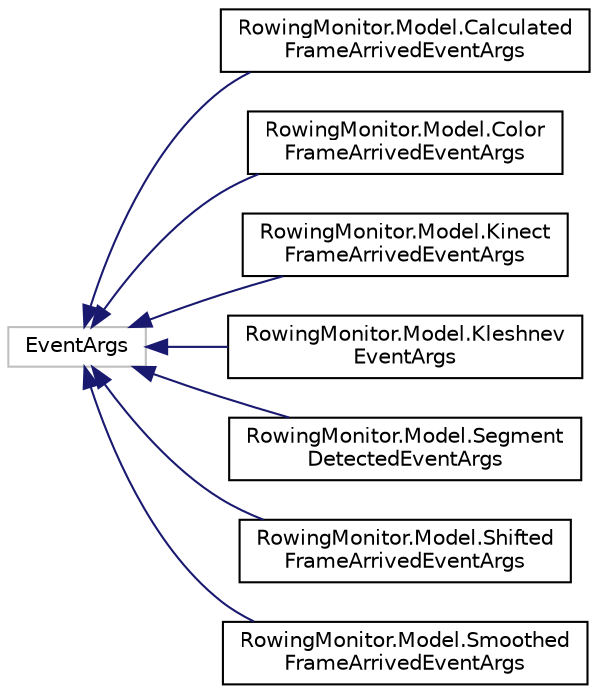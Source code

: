 digraph "Graphical Class Hierarchy"
{
  edge [fontname="Helvetica",fontsize="10",labelfontname="Helvetica",labelfontsize="10"];
  node [fontname="Helvetica",fontsize="10",shape=record];
  rankdir="LR";
  Node34 [label="EventArgs",height=0.2,width=0.4,color="grey75", fillcolor="white", style="filled"];
  Node34 -> Node0 [dir="back",color="midnightblue",fontsize="10",style="solid",fontname="Helvetica"];
  Node0 [label="RowingMonitor.Model.Calculated\lFrameArrivedEventArgs",height=0.2,width=0.4,color="black", fillcolor="white", style="filled",URL="$class_rowing_monitor_1_1_model_1_1_calculated_frame_arrived_event_args.html",tooltip="Represents the arguments for a calculated frame arrived event. "];
  Node34 -> Node36 [dir="back",color="midnightblue",fontsize="10",style="solid",fontname="Helvetica"];
  Node36 [label="RowingMonitor.Model.Color\lFrameArrivedEventArgs",height=0.2,width=0.4,color="black", fillcolor="white", style="filled",URL="$class_rowing_monitor_1_1_model_1_1_color_frame_arrived_event_args.html",tooltip="Represents the arguments for a KinectReader&#39;s ColorFrameArrived event. "];
  Node34 -> Node37 [dir="back",color="midnightblue",fontsize="10",style="solid",fontname="Helvetica"];
  Node37 [label="RowingMonitor.Model.Kinect\lFrameArrivedEventArgs",height=0.2,width=0.4,color="black", fillcolor="white", style="filled",URL="$class_rowing_monitor_1_1_model_1_1_kinect_frame_arrived_event_args.html",tooltip="Represents the arguments for a KinectReader&#39;s FrameArrived event. "];
  Node34 -> Node38 [dir="back",color="midnightblue",fontsize="10",style="solid",fontname="Helvetica"];
  Node38 [label="RowingMonitor.Model.Kleshnev\lEventArgs",height=0.2,width=0.4,color="black", fillcolor="white", style="filled",URL="$class_rowing_monitor_1_1_model_1_1_kleshnev_event_args.html",tooltip="Represents the arguments for a finished Kleshnev analysis. "];
  Node34 -> Node39 [dir="back",color="midnightblue",fontsize="10",style="solid",fontname="Helvetica"];
  Node39 [label="RowingMonitor.Model.Segment\lDetectedEventArgs",height=0.2,width=0.4,color="black", fillcolor="white", style="filled",URL="$class_rowing_monitor_1_1_model_1_1_segment_detected_event_args.html",tooltip="Represents the arguments for a detected segment event. "];
  Node34 -> Node40 [dir="back",color="midnightblue",fontsize="10",style="solid",fontname="Helvetica"];
  Node40 [label="RowingMonitor.Model.Shifted\lFrameArrivedEventArgs",height=0.2,width=0.4,color="black", fillcolor="white", style="filled",URL="$class_rowing_monitor_1_1_model_1_1_shifted_frame_arrived_event_args.html",tooltip="Represents the arguments for a shifted frame arrived event. "];
  Node34 -> Node41 [dir="back",color="midnightblue",fontsize="10",style="solid",fontname="Helvetica"];
  Node41 [label="RowingMonitor.Model.Smoothed\lFrameArrivedEventArgs",height=0.2,width=0.4,color="black", fillcolor="white", style="filled",URL="$class_rowing_monitor_1_1_model_1_1_smoothed_frame_arrived_event_args.html",tooltip="Represents the arguments for a smoothed joint data arrived event. "];
}
